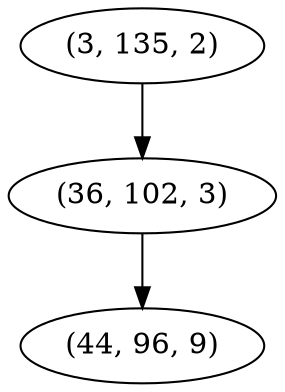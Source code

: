 digraph tree {
    "(3, 135, 2)";
    "(36, 102, 3)";
    "(44, 96, 9)";
    "(3, 135, 2)" -> "(36, 102, 3)";
    "(36, 102, 3)" -> "(44, 96, 9)";
}
